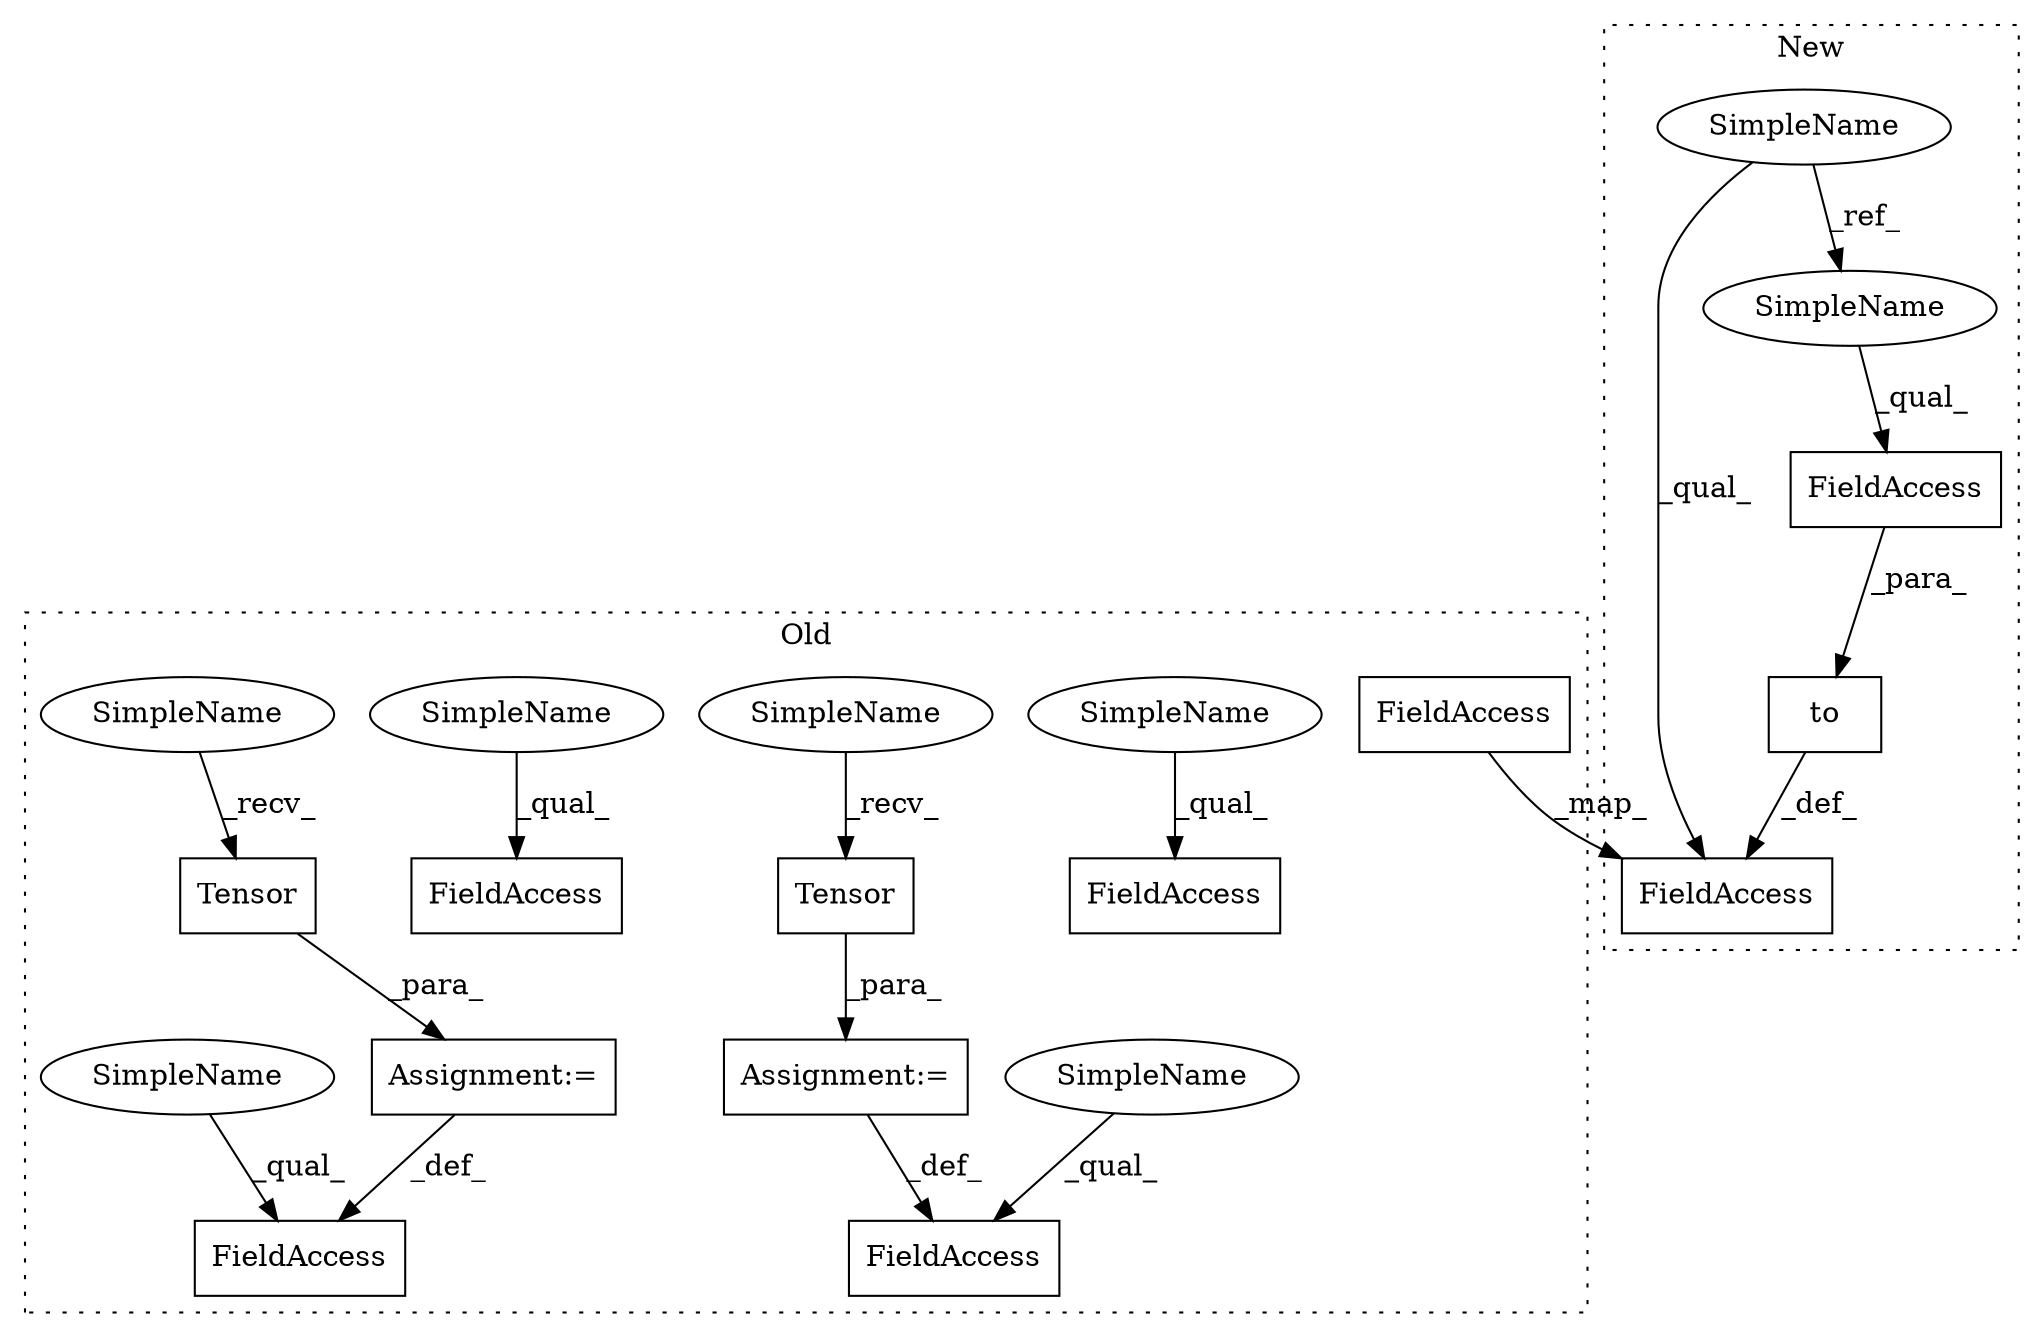 digraph G {
subgraph cluster0 {
1 [label="Tensor" a="32" s="694" l="8" shape="box"];
4 [label="Assignment:=" a="7" s="688" l="1" shape="box"];
5 [label="FieldAccess" a="22" s="676" l="12" shape="box"];
7 [label="Tensor" a="32" s="726" l="8" shape="box"];
8 [label="FieldAccess" a="22" s="2163" l="11" shape="box"];
9 [label="FieldAccess" a="22" s="708" l="12" shape="box"];
10 [label="FieldAccess" a="22" s="740" l="14" shape="box"];
11 [label="Assignment:=" a="7" s="720" l="1" shape="box"];
13 [label="FieldAccess" a="22" s="2453" l="14" shape="box"];
15 [label="SimpleName" a="42" s="708" l="4" shape="ellipse"];
16 [label="SimpleName" a="42" s="740" l="4" shape="ellipse"];
17 [label="SimpleName" a="42" s="676" l="4" shape="ellipse"];
18 [label="SimpleName" a="42" s="721" l="4" shape="ellipse"];
19 [label="SimpleName" a="42" s="2163" l="4" shape="ellipse"];
20 [label="SimpleName" a="42" s="689" l="4" shape="ellipse"];
label = "Old";
style="dotted";
}
subgraph cluster1 {
2 [label="to" a="32" s="2348,2362" l="3,1" shape="box"];
3 [label="FieldAccess" a="22" s="2351" l="11" shape="box"];
6 [label="SimpleName" a="42" s="378" l="4" shape="ellipse"];
12 [label="FieldAccess" a="22" s="2311" l="14" shape="box"];
14 [label="SimpleName" a="42" s="2351" l="4" shape="ellipse"];
label = "New";
style="dotted";
}
1 -> 4 [label="_para_"];
2 -> 12 [label="_def_"];
3 -> 2 [label="_para_"];
4 -> 5 [label="_def_"];
6 -> 12 [label="_qual_"];
6 -> 14 [label="_ref_"];
7 -> 11 [label="_para_"];
11 -> 9 [label="_def_"];
13 -> 12 [label="_map_"];
14 -> 3 [label="_qual_"];
15 -> 9 [label="_qual_"];
16 -> 10 [label="_qual_"];
17 -> 5 [label="_qual_"];
18 -> 7 [label="_recv_"];
19 -> 8 [label="_qual_"];
20 -> 1 [label="_recv_"];
}